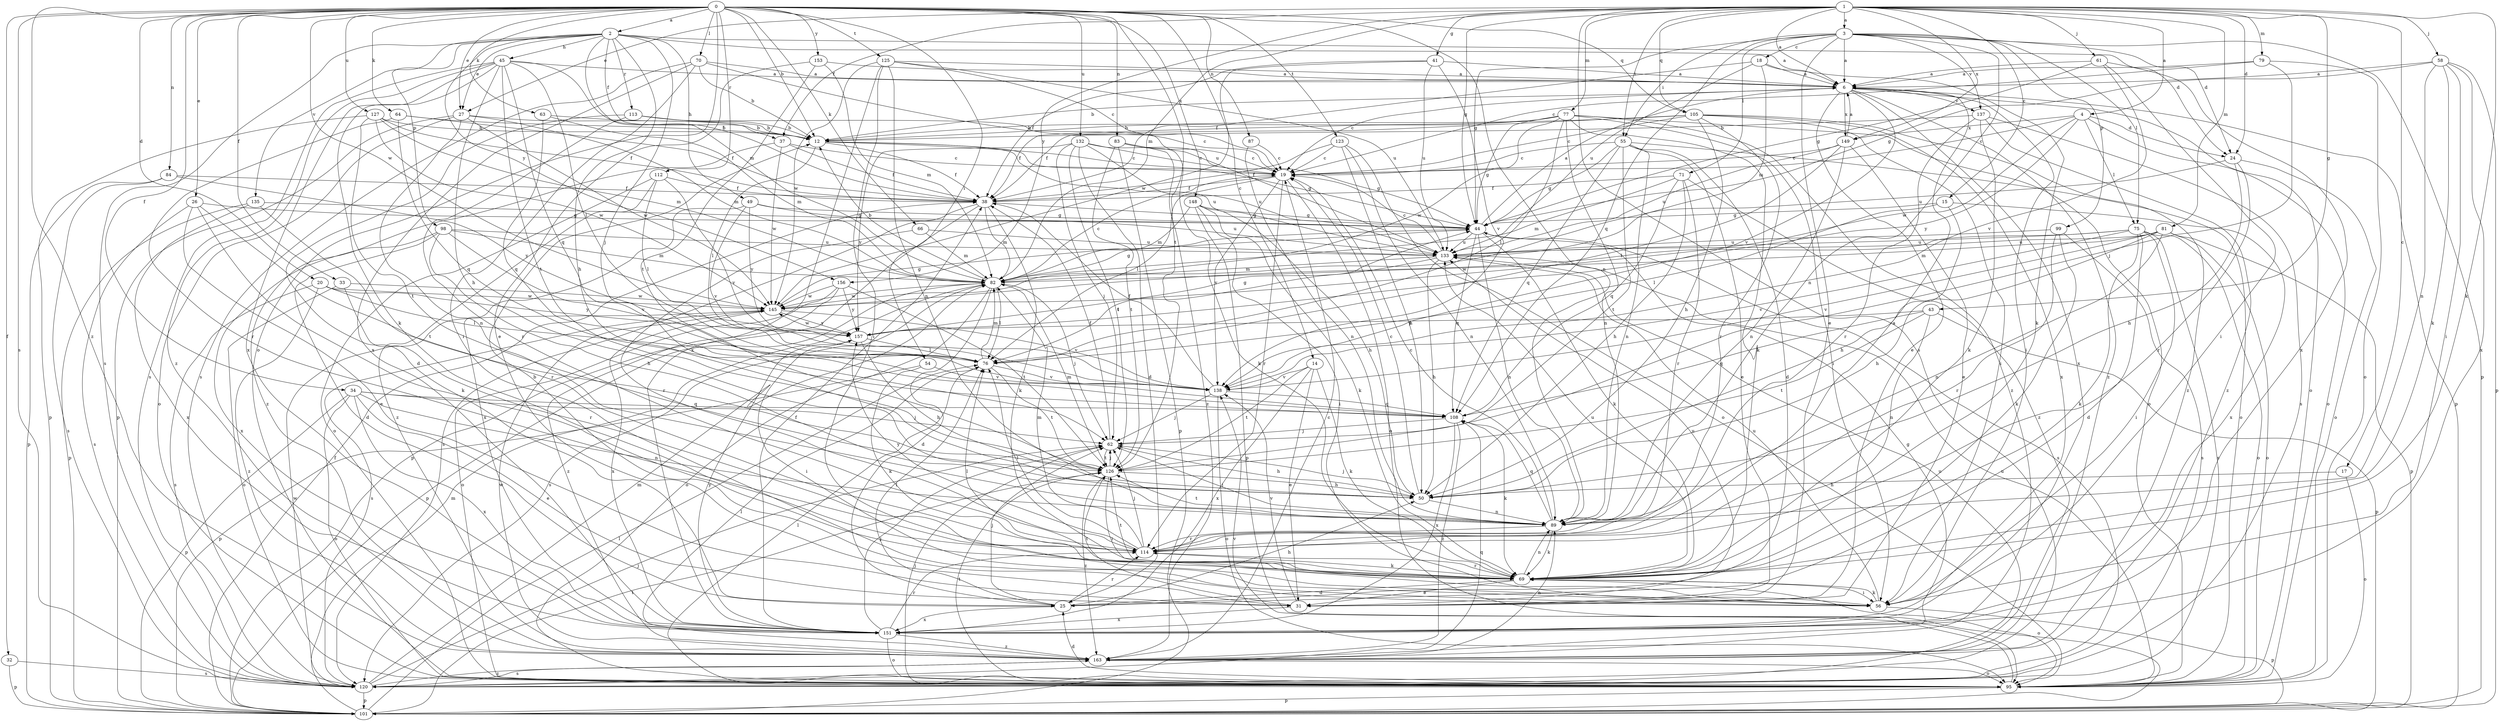 strict digraph  {
0;
1;
2;
3;
4;
6;
12;
14;
15;
17;
18;
19;
20;
24;
25;
26;
27;
31;
32;
33;
34;
37;
38;
41;
43;
44;
45;
49;
50;
54;
55;
56;
58;
61;
62;
63;
64;
66;
69;
70;
71;
75;
76;
77;
79;
81;
82;
83;
84;
87;
89;
95;
98;
99;
101;
105;
108;
112;
113;
114;
120;
123;
125;
126;
127;
132;
133;
135;
137;
138;
145;
148;
149;
151;
153;
156;
157;
163;
0 -> 2  [label=a];
0 -> 12  [label=b];
0 -> 14  [label=c];
0 -> 20  [label=d];
0 -> 26  [label=e];
0 -> 27  [label=e];
0 -> 32  [label=f];
0 -> 33  [label=f];
0 -> 34  [label=f];
0 -> 54  [label=i];
0 -> 63  [label=k];
0 -> 64  [label=k];
0 -> 66  [label=k];
0 -> 70  [label=l];
0 -> 83  [label=n];
0 -> 84  [label=n];
0 -> 87  [label=n];
0 -> 89  [label=n];
0 -> 95  [label=o];
0 -> 105  [label=q];
0 -> 112  [label=r];
0 -> 120  [label=s];
0 -> 123  [label=t];
0 -> 125  [label=t];
0 -> 126  [label=t];
0 -> 127  [label=u];
0 -> 132  [label=u];
0 -> 145  [label=w];
0 -> 148  [label=x];
0 -> 153  [label=y];
0 -> 163  [label=z];
1 -> 3  [label=a];
1 -> 4  [label=a];
1 -> 6  [label=a];
1 -> 15  [label=c];
1 -> 17  [label=c];
1 -> 24  [label=d];
1 -> 27  [label=e];
1 -> 37  [label=f];
1 -> 41  [label=g];
1 -> 43  [label=g];
1 -> 44  [label=g];
1 -> 55  [label=i];
1 -> 58  [label=j];
1 -> 61  [label=j];
1 -> 69  [label=k];
1 -> 77  [label=m];
1 -> 79  [label=m];
1 -> 81  [label=m];
1 -> 82  [label=m];
1 -> 105  [label=q];
1 -> 120  [label=s];
1 -> 149  [label=x];
1 -> 156  [label=y];
2 -> 6  [label=a];
2 -> 24  [label=d];
2 -> 27  [label=e];
2 -> 37  [label=f];
2 -> 45  [label=h];
2 -> 49  [label=h];
2 -> 50  [label=h];
2 -> 62  [label=j];
2 -> 82  [label=m];
2 -> 98  [label=p];
2 -> 113  [label=r];
2 -> 120  [label=s];
2 -> 135  [label=v];
2 -> 156  [label=y];
3 -> 6  [label=a];
3 -> 18  [label=c];
3 -> 24  [label=d];
3 -> 31  [label=e];
3 -> 44  [label=g];
3 -> 55  [label=i];
3 -> 71  [label=l];
3 -> 75  [label=l];
3 -> 89  [label=n];
3 -> 99  [label=p];
3 -> 101  [label=p];
3 -> 108  [label=q];
3 -> 137  [label=v];
4 -> 19  [label=c];
4 -> 24  [label=d];
4 -> 75  [label=l];
4 -> 95  [label=o];
4 -> 145  [label=w];
4 -> 149  [label=x];
4 -> 157  [label=y];
6 -> 12  [label=b];
6 -> 19  [label=c];
6 -> 31  [label=e];
6 -> 56  [label=i];
6 -> 95  [label=o];
6 -> 101  [label=p];
6 -> 137  [label=v];
6 -> 138  [label=v];
6 -> 149  [label=x];
6 -> 151  [label=x];
6 -> 163  [label=z];
12 -> 19  [label=c];
12 -> 38  [label=f];
12 -> 44  [label=g];
12 -> 76  [label=l];
12 -> 133  [label=u];
14 -> 31  [label=e];
14 -> 69  [label=k];
14 -> 126  [label=t];
14 -> 138  [label=v];
14 -> 151  [label=x];
15 -> 44  [label=g];
15 -> 50  [label=h];
15 -> 76  [label=l];
15 -> 151  [label=x];
17 -> 50  [label=h];
17 -> 95  [label=o];
18 -> 6  [label=a];
18 -> 38  [label=f];
18 -> 69  [label=k];
18 -> 82  [label=m];
18 -> 133  [label=u];
19 -> 38  [label=f];
19 -> 76  [label=l];
19 -> 95  [label=o];
19 -> 114  [label=r];
19 -> 138  [label=v];
20 -> 76  [label=l];
20 -> 120  [label=s];
20 -> 145  [label=w];
20 -> 157  [label=y];
20 -> 163  [label=z];
24 -> 50  [label=h];
24 -> 95  [label=o];
24 -> 114  [label=r];
24 -> 133  [label=u];
25 -> 50  [label=h];
25 -> 62  [label=j];
25 -> 76  [label=l];
25 -> 114  [label=r];
25 -> 151  [label=x];
26 -> 31  [label=e];
26 -> 44  [label=g];
26 -> 69  [label=k];
26 -> 120  [label=s];
26 -> 126  [label=t];
27 -> 12  [label=b];
27 -> 82  [label=m];
27 -> 89  [label=n];
27 -> 95  [label=o];
27 -> 101  [label=p];
27 -> 145  [label=w];
31 -> 126  [label=t];
31 -> 133  [label=u];
31 -> 138  [label=v];
31 -> 151  [label=x];
32 -> 101  [label=p];
32 -> 120  [label=s];
33 -> 95  [label=o];
33 -> 114  [label=r];
33 -> 145  [label=w];
34 -> 31  [label=e];
34 -> 62  [label=j];
34 -> 89  [label=n];
34 -> 95  [label=o];
34 -> 101  [label=p];
34 -> 108  [label=q];
34 -> 151  [label=x];
37 -> 19  [label=c];
37 -> 38  [label=f];
37 -> 145  [label=w];
37 -> 163  [label=z];
38 -> 44  [label=g];
38 -> 69  [label=k];
38 -> 82  [label=m];
38 -> 101  [label=p];
38 -> 120  [label=s];
41 -> 6  [label=a];
41 -> 38  [label=f];
41 -> 133  [label=u];
41 -> 138  [label=v];
41 -> 145  [label=w];
43 -> 89  [label=n];
43 -> 101  [label=p];
43 -> 108  [label=q];
43 -> 126  [label=t];
43 -> 157  [label=y];
44 -> 6  [label=a];
44 -> 69  [label=k];
44 -> 89  [label=n];
44 -> 108  [label=q];
44 -> 120  [label=s];
44 -> 133  [label=u];
45 -> 6  [label=a];
45 -> 38  [label=f];
45 -> 50  [label=h];
45 -> 69  [label=k];
45 -> 76  [label=l];
45 -> 108  [label=q];
45 -> 120  [label=s];
45 -> 126  [label=t];
45 -> 151  [label=x];
45 -> 163  [label=z];
49 -> 44  [label=g];
49 -> 133  [label=u];
49 -> 138  [label=v];
49 -> 151  [label=x];
49 -> 157  [label=y];
50 -> 19  [label=c];
50 -> 62  [label=j];
50 -> 89  [label=n];
54 -> 69  [label=k];
54 -> 101  [label=p];
54 -> 138  [label=v];
55 -> 19  [label=c];
55 -> 25  [label=d];
55 -> 31  [label=e];
55 -> 44  [label=g];
55 -> 89  [label=n];
55 -> 95  [label=o];
55 -> 108  [label=q];
55 -> 126  [label=t];
56 -> 12  [label=b];
56 -> 69  [label=k];
56 -> 101  [label=p];
56 -> 133  [label=u];
58 -> 6  [label=a];
58 -> 44  [label=g];
58 -> 56  [label=i];
58 -> 69  [label=k];
58 -> 89  [label=n];
58 -> 101  [label=p];
58 -> 151  [label=x];
61 -> 6  [label=a];
61 -> 44  [label=g];
61 -> 56  [label=i];
61 -> 138  [label=v];
61 -> 151  [label=x];
62 -> 38  [label=f];
62 -> 50  [label=h];
62 -> 126  [label=t];
63 -> 12  [label=b];
63 -> 82  [label=m];
63 -> 108  [label=q];
64 -> 12  [label=b];
64 -> 38  [label=f];
64 -> 108  [label=q];
64 -> 114  [label=r];
66 -> 82  [label=m];
66 -> 114  [label=r];
66 -> 133  [label=u];
69 -> 25  [label=d];
69 -> 31  [label=e];
69 -> 56  [label=i];
69 -> 76  [label=l];
69 -> 89  [label=n];
69 -> 95  [label=o];
69 -> 114  [label=r];
69 -> 126  [label=t];
69 -> 133  [label=u];
70 -> 6  [label=a];
70 -> 12  [label=b];
70 -> 56  [label=i];
70 -> 120  [label=s];
70 -> 133  [label=u];
70 -> 151  [label=x];
71 -> 38  [label=f];
71 -> 50  [label=h];
71 -> 82  [label=m];
71 -> 108  [label=q];
71 -> 114  [label=r];
71 -> 163  [label=z];
75 -> 25  [label=d];
75 -> 56  [label=i];
75 -> 69  [label=k];
75 -> 95  [label=o];
75 -> 120  [label=s];
75 -> 133  [label=u];
75 -> 138  [label=v];
75 -> 145  [label=w];
76 -> 82  [label=m];
76 -> 126  [label=t];
76 -> 138  [label=v];
77 -> 12  [label=b];
77 -> 38  [label=f];
77 -> 44  [label=g];
77 -> 56  [label=i];
77 -> 69  [label=k];
77 -> 76  [label=l];
77 -> 89  [label=n];
77 -> 95  [label=o];
77 -> 145  [label=w];
77 -> 163  [label=z];
79 -> 6  [label=a];
79 -> 19  [label=c];
79 -> 62  [label=j];
79 -> 95  [label=o];
81 -> 50  [label=h];
81 -> 82  [label=m];
81 -> 89  [label=n];
81 -> 95  [label=o];
81 -> 101  [label=p];
81 -> 133  [label=u];
81 -> 138  [label=v];
82 -> 12  [label=b];
82 -> 19  [label=c];
82 -> 25  [label=d];
82 -> 44  [label=g];
82 -> 62  [label=j];
82 -> 76  [label=l];
82 -> 95  [label=o];
82 -> 101  [label=p];
82 -> 120  [label=s];
82 -> 145  [label=w];
83 -> 19  [label=c];
83 -> 69  [label=k];
83 -> 101  [label=p];
83 -> 126  [label=t];
83 -> 163  [label=z];
84 -> 38  [label=f];
84 -> 101  [label=p];
84 -> 120  [label=s];
84 -> 157  [label=y];
87 -> 19  [label=c];
87 -> 89  [label=n];
89 -> 19  [label=c];
89 -> 62  [label=j];
89 -> 69  [label=k];
89 -> 108  [label=q];
89 -> 114  [label=r];
89 -> 126  [label=t];
95 -> 25  [label=d];
95 -> 62  [label=j];
95 -> 76  [label=l];
95 -> 101  [label=p];
95 -> 126  [label=t];
95 -> 133  [label=u];
95 -> 138  [label=v];
98 -> 25  [label=d];
98 -> 50  [label=h];
98 -> 82  [label=m];
98 -> 133  [label=u];
98 -> 138  [label=v];
98 -> 151  [label=x];
99 -> 69  [label=k];
99 -> 114  [label=r];
99 -> 120  [label=s];
99 -> 133  [label=u];
101 -> 38  [label=f];
101 -> 76  [label=l];
101 -> 82  [label=m];
101 -> 126  [label=t];
105 -> 12  [label=b];
105 -> 19  [label=c];
105 -> 38  [label=f];
105 -> 50  [label=h];
105 -> 56  [label=i];
105 -> 114  [label=r];
105 -> 151  [label=x];
105 -> 163  [label=z];
108 -> 62  [label=j];
108 -> 69  [label=k];
108 -> 151  [label=x];
108 -> 163  [label=z];
112 -> 38  [label=f];
112 -> 76  [label=l];
112 -> 95  [label=o];
112 -> 138  [label=v];
112 -> 163  [label=z];
113 -> 12  [label=b];
113 -> 19  [label=c];
113 -> 25  [label=d];
113 -> 114  [label=r];
114 -> 6  [label=a];
114 -> 62  [label=j];
114 -> 69  [label=k];
114 -> 76  [label=l];
114 -> 82  [label=m];
114 -> 157  [label=y];
120 -> 62  [label=j];
120 -> 82  [label=m];
120 -> 101  [label=p];
120 -> 108  [label=q];
120 -> 133  [label=u];
120 -> 145  [label=w];
120 -> 163  [label=z];
123 -> 19  [label=c];
123 -> 38  [label=f];
123 -> 50  [label=h];
123 -> 89  [label=n];
123 -> 95  [label=o];
125 -> 6  [label=a];
125 -> 19  [label=c];
125 -> 56  [label=i];
125 -> 89  [label=n];
125 -> 133  [label=u];
125 -> 145  [label=w];
125 -> 151  [label=x];
126 -> 50  [label=h];
126 -> 56  [label=i];
126 -> 62  [label=j];
126 -> 82  [label=m];
126 -> 163  [label=z];
127 -> 12  [label=b];
127 -> 38  [label=f];
127 -> 82  [label=m];
127 -> 101  [label=p];
127 -> 126  [label=t];
127 -> 145  [label=w];
132 -> 19  [label=c];
132 -> 25  [label=d];
132 -> 44  [label=g];
132 -> 62  [label=j];
132 -> 126  [label=t];
132 -> 133  [label=u];
132 -> 157  [label=y];
133 -> 19  [label=c];
133 -> 50  [label=h];
133 -> 76  [label=l];
133 -> 82  [label=m];
135 -> 44  [label=g];
135 -> 101  [label=p];
135 -> 114  [label=r];
135 -> 151  [label=x];
137 -> 12  [label=b];
137 -> 69  [label=k];
137 -> 114  [label=r];
137 -> 120  [label=s];
137 -> 163  [label=z];
138 -> 38  [label=f];
138 -> 62  [label=j];
138 -> 95  [label=o];
138 -> 108  [label=q];
145 -> 44  [label=g];
145 -> 120  [label=s];
145 -> 138  [label=v];
145 -> 151  [label=x];
145 -> 157  [label=y];
148 -> 44  [label=g];
148 -> 50  [label=h];
148 -> 56  [label=i];
148 -> 69  [label=k];
148 -> 82  [label=m];
148 -> 101  [label=p];
149 -> 6  [label=a];
149 -> 19  [label=c];
149 -> 31  [label=e];
149 -> 76  [label=l];
149 -> 89  [label=n];
149 -> 133  [label=u];
151 -> 38  [label=f];
151 -> 62  [label=j];
151 -> 95  [label=o];
151 -> 114  [label=r];
151 -> 157  [label=y];
151 -> 163  [label=z];
153 -> 6  [label=a];
153 -> 31  [label=e];
153 -> 82  [label=m];
153 -> 126  [label=t];
156 -> 95  [label=o];
156 -> 126  [label=t];
156 -> 145  [label=w];
156 -> 157  [label=y];
156 -> 163  [label=z];
157 -> 44  [label=g];
157 -> 50  [label=h];
157 -> 56  [label=i];
157 -> 76  [label=l];
157 -> 145  [label=w];
163 -> 19  [label=c];
163 -> 44  [label=g];
163 -> 76  [label=l];
163 -> 89  [label=n];
163 -> 95  [label=o];
163 -> 120  [label=s];
163 -> 145  [label=w];
}
